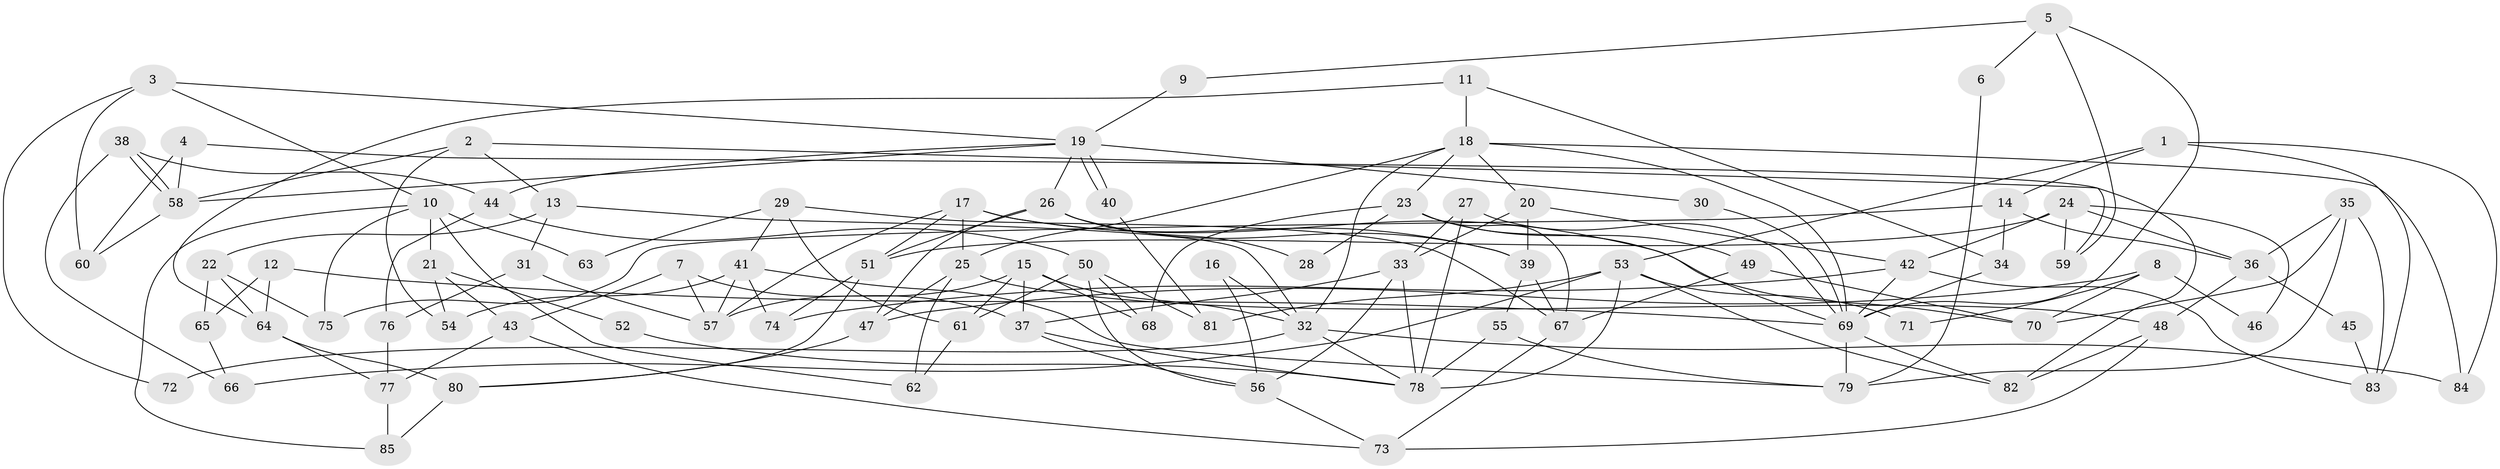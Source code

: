 // Generated by graph-tools (version 1.1) at 2025/15/03/09/25 04:15:18]
// undirected, 85 vertices, 170 edges
graph export_dot {
graph [start="1"]
  node [color=gray90,style=filled];
  1;
  2;
  3;
  4;
  5;
  6;
  7;
  8;
  9;
  10;
  11;
  12;
  13;
  14;
  15;
  16;
  17;
  18;
  19;
  20;
  21;
  22;
  23;
  24;
  25;
  26;
  27;
  28;
  29;
  30;
  31;
  32;
  33;
  34;
  35;
  36;
  37;
  38;
  39;
  40;
  41;
  42;
  43;
  44;
  45;
  46;
  47;
  48;
  49;
  50;
  51;
  52;
  53;
  54;
  55;
  56;
  57;
  58;
  59;
  60;
  61;
  62;
  63;
  64;
  65;
  66;
  67;
  68;
  69;
  70;
  71;
  72;
  73;
  74;
  75;
  76;
  77;
  78;
  79;
  80;
  81;
  82;
  83;
  84;
  85;
  1 -- 14;
  1 -- 53;
  1 -- 83;
  1 -- 84;
  2 -- 54;
  2 -- 13;
  2 -- 58;
  2 -- 59;
  3 -- 19;
  3 -- 60;
  3 -- 10;
  3 -- 72;
  4 -- 82;
  4 -- 58;
  4 -- 60;
  5 -- 59;
  5 -- 69;
  5 -- 6;
  5 -- 9;
  6 -- 79;
  7 -- 43;
  7 -- 57;
  7 -- 37;
  8 -- 47;
  8 -- 70;
  8 -- 46;
  8 -- 71;
  9 -- 19;
  10 -- 62;
  10 -- 21;
  10 -- 63;
  10 -- 75;
  10 -- 85;
  11 -- 34;
  11 -- 18;
  11 -- 64;
  12 -- 65;
  12 -- 64;
  12 -- 69;
  13 -- 31;
  13 -- 32;
  13 -- 22;
  14 -- 75;
  14 -- 36;
  14 -- 34;
  15 -- 57;
  15 -- 37;
  15 -- 32;
  15 -- 61;
  15 -- 68;
  16 -- 32;
  16 -- 56;
  17 -- 39;
  17 -- 51;
  17 -- 25;
  17 -- 57;
  17 -- 70;
  18 -- 23;
  18 -- 84;
  18 -- 20;
  18 -- 25;
  18 -- 32;
  18 -- 69;
  19 -- 58;
  19 -- 40;
  19 -- 40;
  19 -- 26;
  19 -- 30;
  19 -- 44;
  20 -- 33;
  20 -- 39;
  20 -- 42;
  21 -- 43;
  21 -- 52;
  21 -- 54;
  22 -- 64;
  22 -- 65;
  22 -- 75;
  23 -- 67;
  23 -- 69;
  23 -- 28;
  23 -- 49;
  23 -- 68;
  24 -- 51;
  24 -- 42;
  24 -- 36;
  24 -- 46;
  24 -- 59;
  25 -- 47;
  25 -- 48;
  25 -- 62;
  26 -- 39;
  26 -- 28;
  26 -- 47;
  26 -- 51;
  27 -- 33;
  27 -- 69;
  27 -- 78;
  29 -- 67;
  29 -- 61;
  29 -- 41;
  29 -- 63;
  30 -- 69;
  31 -- 57;
  31 -- 76;
  32 -- 72;
  32 -- 78;
  32 -- 84;
  33 -- 78;
  33 -- 37;
  33 -- 56;
  34 -- 69;
  35 -- 36;
  35 -- 83;
  35 -- 70;
  35 -- 79;
  36 -- 48;
  36 -- 45;
  37 -- 78;
  37 -- 56;
  38 -- 44;
  38 -- 58;
  38 -- 58;
  38 -- 66;
  39 -- 55;
  39 -- 67;
  40 -- 81;
  41 -- 79;
  41 -- 54;
  41 -- 57;
  41 -- 74;
  42 -- 69;
  42 -- 74;
  42 -- 83;
  43 -- 77;
  43 -- 73;
  44 -- 50;
  44 -- 76;
  45 -- 83;
  47 -- 80;
  48 -- 73;
  48 -- 82;
  49 -- 70;
  49 -- 67;
  50 -- 56;
  50 -- 68;
  50 -- 61;
  50 -- 81;
  51 -- 74;
  51 -- 80;
  52 -- 78;
  53 -- 78;
  53 -- 82;
  53 -- 66;
  53 -- 71;
  53 -- 81;
  55 -- 78;
  55 -- 79;
  56 -- 73;
  58 -- 60;
  61 -- 62;
  64 -- 80;
  64 -- 77;
  65 -- 66;
  67 -- 73;
  69 -- 79;
  69 -- 82;
  76 -- 77;
  77 -- 85;
  80 -- 85;
}
